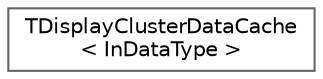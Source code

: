 digraph "Graphical Class Hierarchy"
{
 // INTERACTIVE_SVG=YES
 // LATEX_PDF_SIZE
  bgcolor="transparent";
  edge [fontname=Helvetica,fontsize=10,labelfontname=Helvetica,labelfontsize=10];
  node [fontname=Helvetica,fontsize=10,shape=box,height=0.2,width=0.4];
  rankdir="LR";
  Node0 [id="Node000000",label="TDisplayClusterDataCache\l\< InDataType \>",height=0.2,width=0.4,color="grey40", fillcolor="white", style="filled",URL="$db/d56/classTDisplayClusterDataCache.html",tooltip="Cache template for named data with automatic deletion of unused items after timeout."];
}
